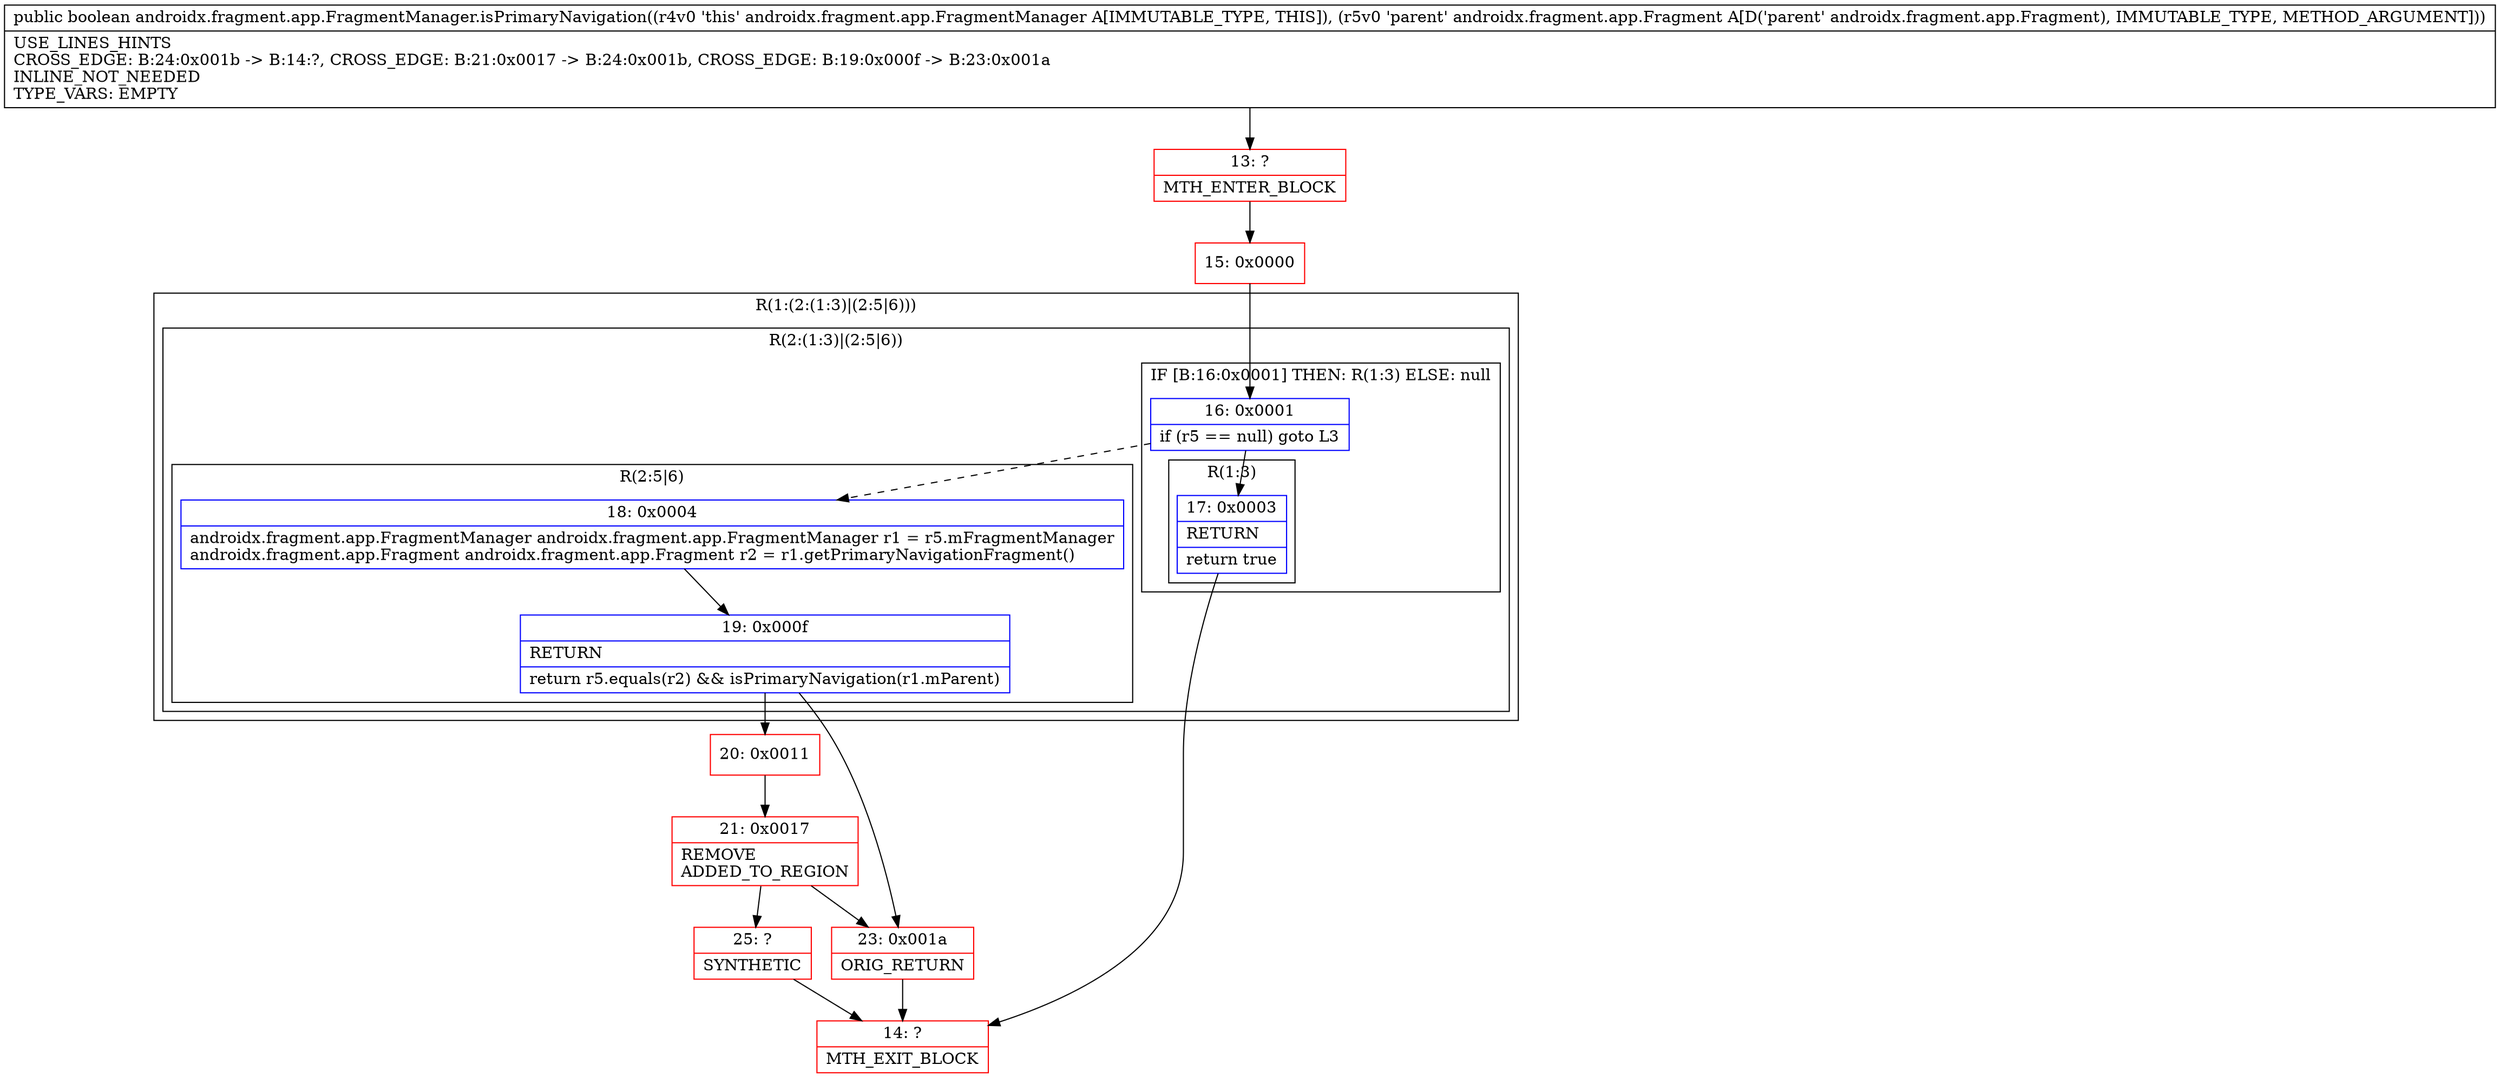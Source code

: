 digraph "CFG forandroidx.fragment.app.FragmentManager.isPrimaryNavigation(Landroidx\/fragment\/app\/Fragment;)Z" {
subgraph cluster_Region_1732968121 {
label = "R(1:(2:(1:3)|(2:5|6)))";
node [shape=record,color=blue];
subgraph cluster_Region_511044178 {
label = "R(2:(1:3)|(2:5|6))";
node [shape=record,color=blue];
subgraph cluster_IfRegion_796417966 {
label = "IF [B:16:0x0001] THEN: R(1:3) ELSE: null";
node [shape=record,color=blue];
Node_16 [shape=record,label="{16\:\ 0x0001|if (r5 == null) goto L3\l}"];
subgraph cluster_Region_1396557918 {
label = "R(1:3)";
node [shape=record,color=blue];
Node_17 [shape=record,label="{17\:\ 0x0003|RETURN\l|return true\l}"];
}
}
subgraph cluster_Region_1843263673 {
label = "R(2:5|6)";
node [shape=record,color=blue];
Node_18 [shape=record,label="{18\:\ 0x0004|androidx.fragment.app.FragmentManager androidx.fragment.app.FragmentManager r1 = r5.mFragmentManager\landroidx.fragment.app.Fragment androidx.fragment.app.Fragment r2 = r1.getPrimaryNavigationFragment()\l}"];
Node_19 [shape=record,label="{19\:\ 0x000f|RETURN\l|return r5.equals(r2) && isPrimaryNavigation(r1.mParent)\l}"];
}
}
}
Node_13 [shape=record,color=red,label="{13\:\ ?|MTH_ENTER_BLOCK\l}"];
Node_15 [shape=record,color=red,label="{15\:\ 0x0000}"];
Node_14 [shape=record,color=red,label="{14\:\ ?|MTH_EXIT_BLOCK\l}"];
Node_20 [shape=record,color=red,label="{20\:\ 0x0011}"];
Node_21 [shape=record,color=red,label="{21\:\ 0x0017|REMOVE\lADDED_TO_REGION\l}"];
Node_25 [shape=record,color=red,label="{25\:\ ?|SYNTHETIC\l}"];
Node_23 [shape=record,color=red,label="{23\:\ 0x001a|ORIG_RETURN\l}"];
MethodNode[shape=record,label="{public boolean androidx.fragment.app.FragmentManager.isPrimaryNavigation((r4v0 'this' androidx.fragment.app.FragmentManager A[IMMUTABLE_TYPE, THIS]), (r5v0 'parent' androidx.fragment.app.Fragment A[D('parent' androidx.fragment.app.Fragment), IMMUTABLE_TYPE, METHOD_ARGUMENT]))  | USE_LINES_HINTS\lCROSS_EDGE: B:24:0x001b \-\> B:14:?, CROSS_EDGE: B:21:0x0017 \-\> B:24:0x001b, CROSS_EDGE: B:19:0x000f \-\> B:23:0x001a\lINLINE_NOT_NEEDED\lTYPE_VARS: EMPTY\l}"];
MethodNode -> Node_13;Node_16 -> Node_17;
Node_16 -> Node_18[style=dashed];
Node_17 -> Node_14;
Node_18 -> Node_19;
Node_19 -> Node_20;
Node_19 -> Node_23;
Node_13 -> Node_15;
Node_15 -> Node_16;
Node_20 -> Node_21;
Node_21 -> Node_23;
Node_21 -> Node_25;
Node_25 -> Node_14;
Node_23 -> Node_14;
}

